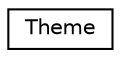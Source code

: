digraph "Graphical Class Hierarchy"
{
 // LATEX_PDF_SIZE
  edge [fontname="Helvetica",fontsize="10",labelfontname="Helvetica",labelfontsize="10"];
  node [fontname="Helvetica",fontsize="10",shape=record];
  rankdir="LR";
  Node0 [label="Theme",height=0.2,width=0.4,color="black", fillcolor="white", style="filled",URL="$struct_theme.html"];
}
